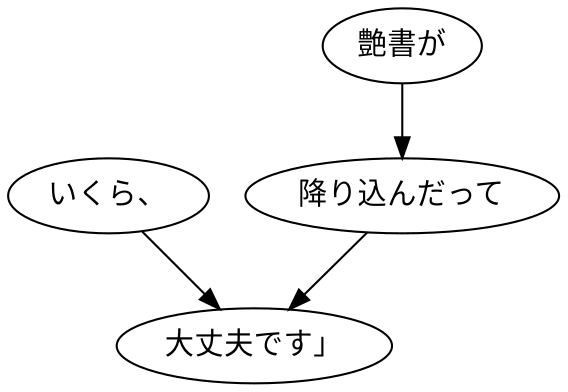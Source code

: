 digraph graph7528 {
	node0 [label="いくら、"];
	node1 [label="艶書が"];
	node2 [label="降り込んだって"];
	node3 [label="大丈夫です」"];
	node0 -> node3;
	node1 -> node2;
	node2 -> node3;
}
